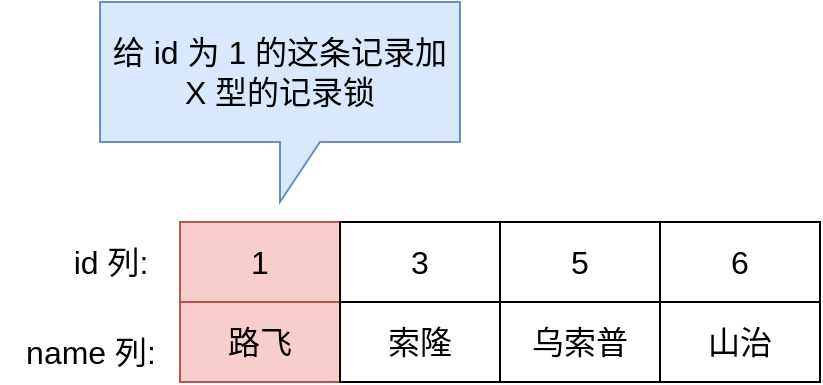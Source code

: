<mxfile version="20.3.0" type="github">
  <diagram id="zs3IWpsTxqeh-gtdi-yQ" name="第 1 页">
    <mxGraphModel dx="946" dy="655" grid="1" gridSize="10" guides="1" tooltips="1" connect="1" arrows="1" fold="1" page="1" pageScale="1" pageWidth="827" pageHeight="1169" math="0" shadow="0">
      <root>
        <mxCell id="0" />
        <mxCell id="1" parent="0" />
        <mxCell id="626xK_0Zjvy3ci8Ag75Y-1" value="1" style="rounded=0;whiteSpace=wrap;html=1;fontSize=16;fillColor=#f8cecc;strokeColor=#b85450;" vertex="1" parent="1">
          <mxGeometry x="120" y="200" width="80" height="40" as="geometry" />
        </mxCell>
        <mxCell id="626xK_0Zjvy3ci8Ag75Y-3" value="3" style="rounded=0;whiteSpace=wrap;html=1;fontSize=16;" vertex="1" parent="1">
          <mxGeometry x="200" y="200" width="80" height="40" as="geometry" />
        </mxCell>
        <mxCell id="626xK_0Zjvy3ci8Ag75Y-4" value="5" style="rounded=0;whiteSpace=wrap;html=1;fontSize=16;" vertex="1" parent="1">
          <mxGeometry x="280" y="200" width="80" height="40" as="geometry" />
        </mxCell>
        <mxCell id="626xK_0Zjvy3ci8Ag75Y-5" value="6" style="rounded=0;whiteSpace=wrap;html=1;fontSize=16;" vertex="1" parent="1">
          <mxGeometry x="360" y="200" width="80" height="40" as="geometry" />
        </mxCell>
        <mxCell id="626xK_0Zjvy3ci8Ag75Y-6" value="路飞" style="rounded=0;whiteSpace=wrap;html=1;fontSize=16;fillColor=#f8cecc;strokeColor=#b85450;" vertex="1" parent="1">
          <mxGeometry x="120" y="240" width="80" height="40" as="geometry" />
        </mxCell>
        <mxCell id="626xK_0Zjvy3ci8Ag75Y-7" value="索隆" style="rounded=0;whiteSpace=wrap;html=1;fontSize=16;" vertex="1" parent="1">
          <mxGeometry x="200" y="240" width="80" height="40" as="geometry" />
        </mxCell>
        <mxCell id="626xK_0Zjvy3ci8Ag75Y-8" value="乌索普" style="rounded=0;whiteSpace=wrap;html=1;fontSize=16;" vertex="1" parent="1">
          <mxGeometry x="280" y="240" width="80" height="40" as="geometry" />
        </mxCell>
        <mxCell id="626xK_0Zjvy3ci8Ag75Y-9" value="山治" style="rounded=0;whiteSpace=wrap;html=1;fontSize=16;" vertex="1" parent="1">
          <mxGeometry x="360" y="240" width="80" height="40" as="geometry" />
        </mxCell>
        <mxCell id="626xK_0Zjvy3ci8Ag75Y-10" value="id 列:" style="text;html=1;align=center;verticalAlign=middle;resizable=0;points=[];autosize=1;strokeColor=none;fillColor=none;fontSize=16;" vertex="1" parent="1">
          <mxGeometry x="55" y="205" width="60" height="30" as="geometry" />
        </mxCell>
        <mxCell id="626xK_0Zjvy3ci8Ag75Y-11" value="name 列:" style="text;html=1;align=center;verticalAlign=middle;resizable=0;points=[];autosize=1;strokeColor=none;fillColor=none;fontSize=16;" vertex="1" parent="1">
          <mxGeometry x="30" y="250" width="90" height="30" as="geometry" />
        </mxCell>
        <mxCell id="626xK_0Zjvy3ci8Ag75Y-12" value="给 id 为 1 的这条记录加 X 型的记录锁" style="shape=callout;whiteSpace=wrap;html=1;perimeter=calloutPerimeter;fontSize=16;fillColor=#dae8fc;strokeColor=#6c8ebf;" vertex="1" parent="1">
          <mxGeometry x="80" y="90" width="180" height="100" as="geometry" />
        </mxCell>
      </root>
    </mxGraphModel>
  </diagram>
</mxfile>
